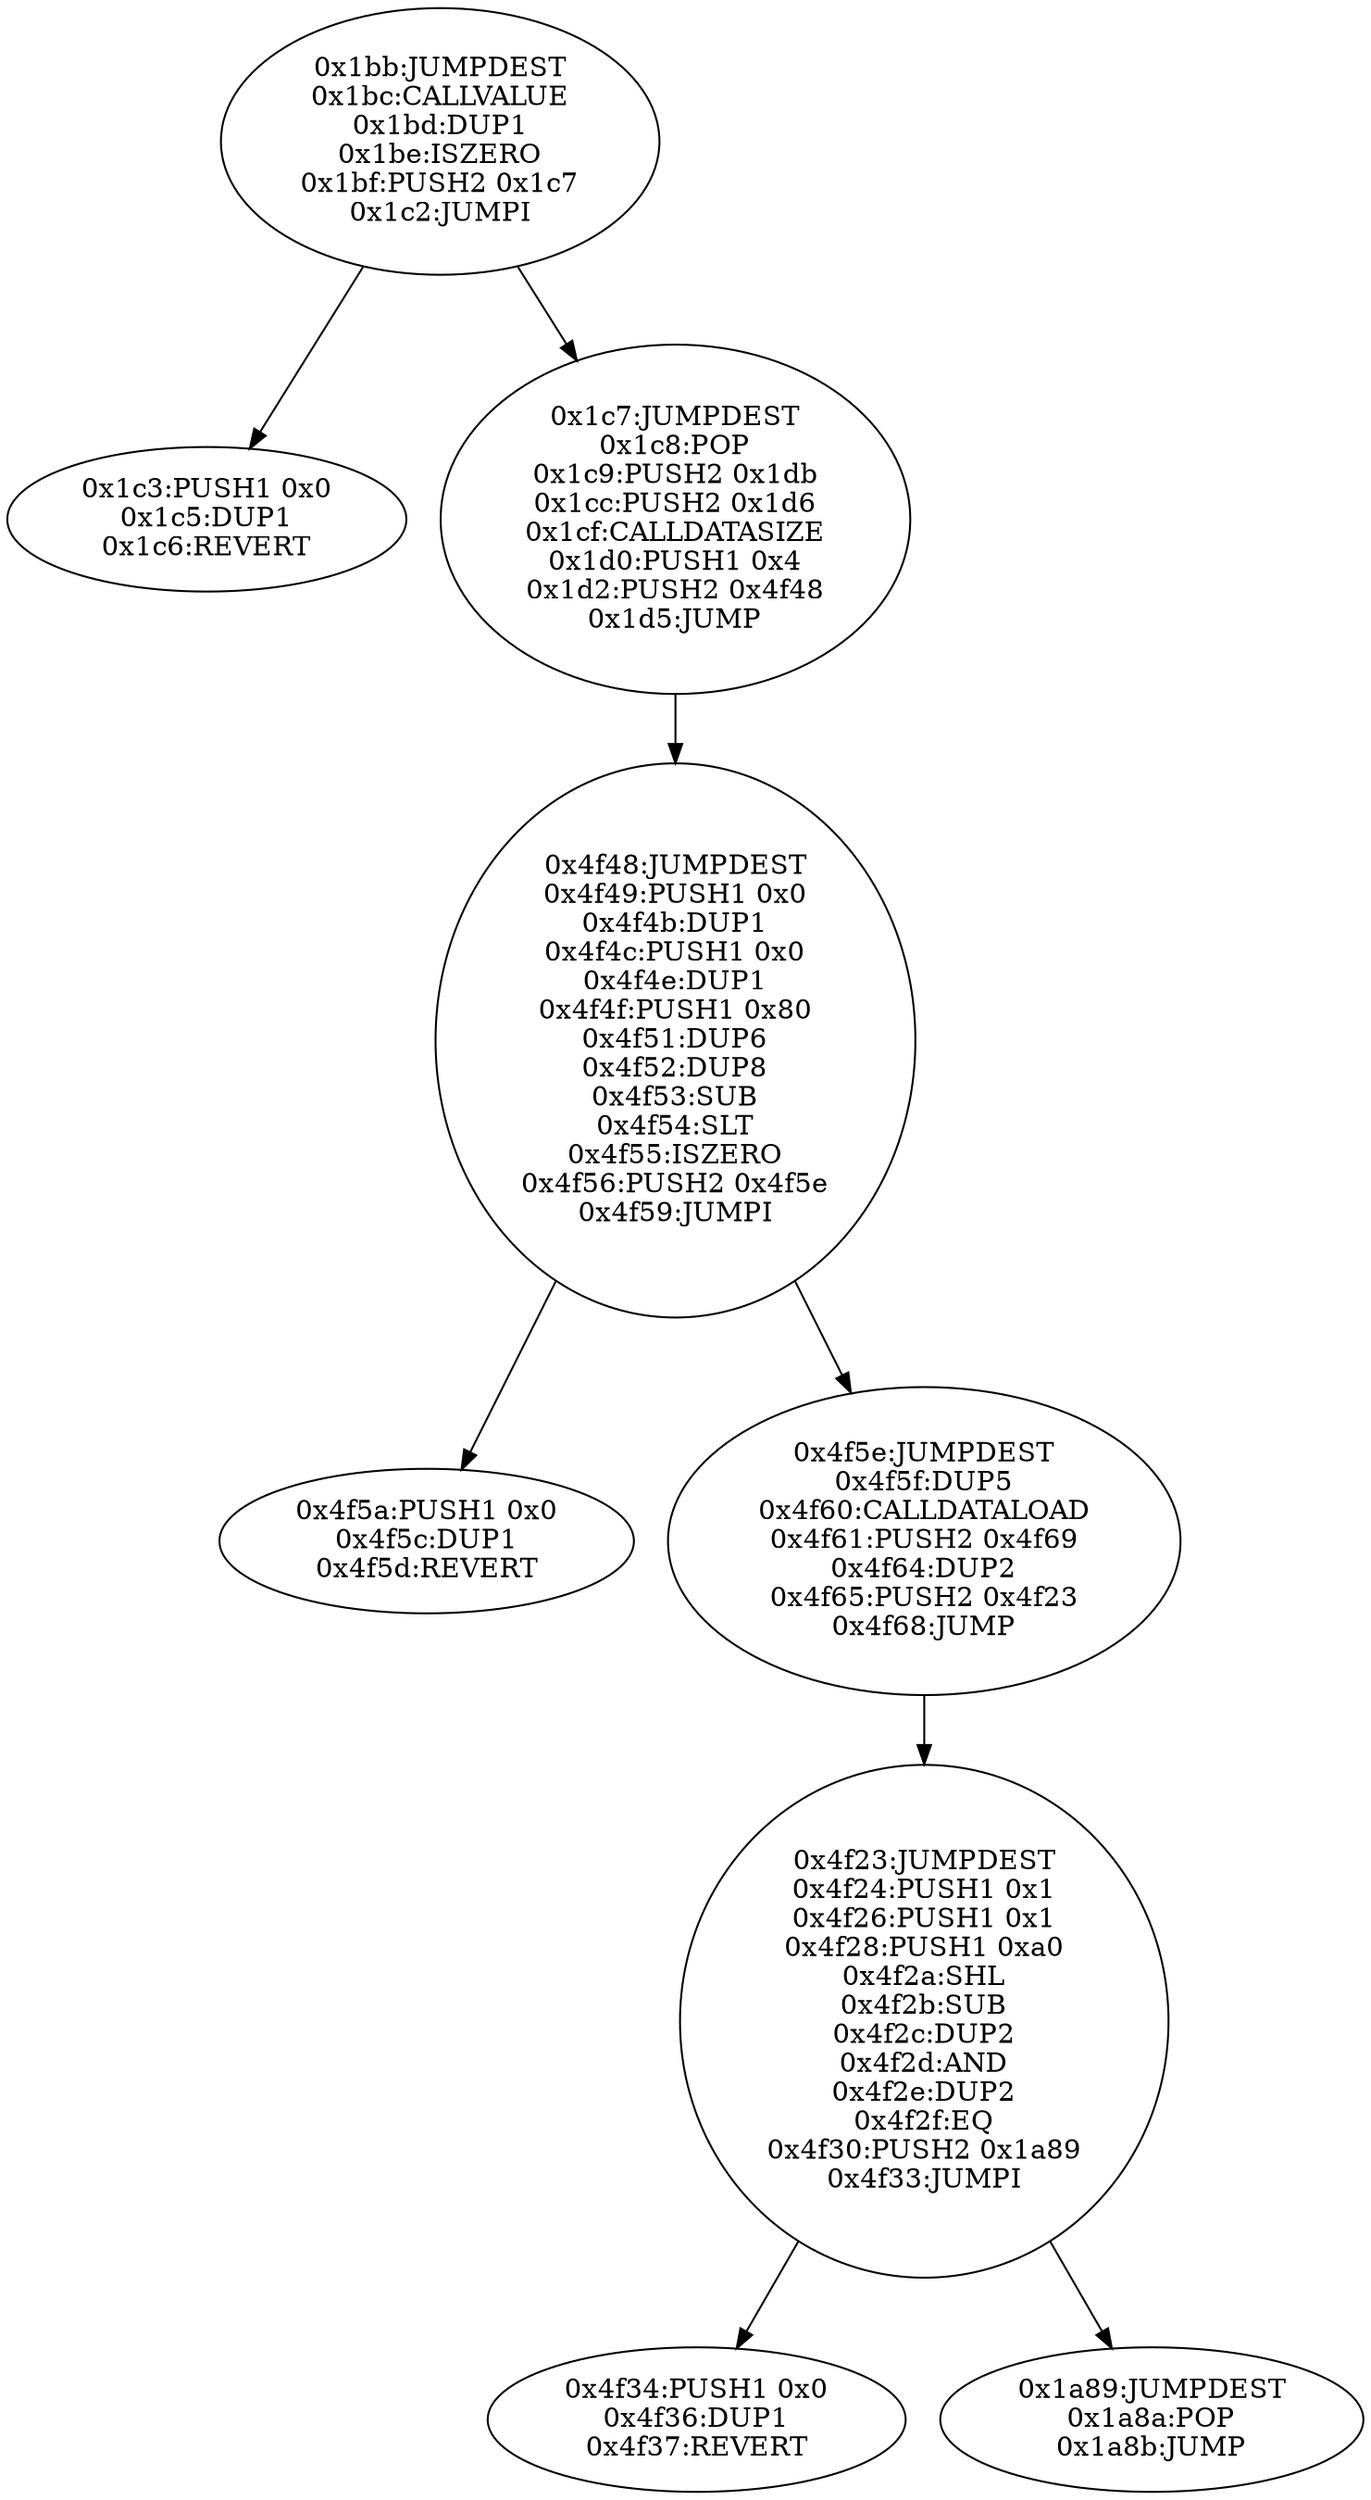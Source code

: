 digraph{
443[label="0x1bb:JUMPDEST
0x1bc:CALLVALUE
0x1bd:DUP1
0x1be:ISZERO
0x1bf:PUSH2 0x1c7
0x1c2:JUMPI"]
443 -> 451
443 -> 455
451[label="0x1c3:PUSH1 0x0
0x1c5:DUP1
0x1c6:REVERT"]
455[label="0x1c7:JUMPDEST
0x1c8:POP
0x1c9:PUSH2 0x1db
0x1cc:PUSH2 0x1d6
0x1cf:CALLDATASIZE
0x1d0:PUSH1 0x4
0x1d2:PUSH2 0x4f48
0x1d5:JUMP"]
455 -> 20296
20296[label="0x4f48:JUMPDEST
0x4f49:PUSH1 0x0
0x4f4b:DUP1
0x4f4c:PUSH1 0x0
0x4f4e:DUP1
0x4f4f:PUSH1 0x80
0x4f51:DUP6
0x4f52:DUP8
0x4f53:SUB
0x4f54:SLT
0x4f55:ISZERO
0x4f56:PUSH2 0x4f5e
0x4f59:JUMPI"]
20296 -> 20314
20296 -> 20318
20314[label="0x4f5a:PUSH1 0x0
0x4f5c:DUP1
0x4f5d:REVERT"]
20318[label="0x4f5e:JUMPDEST
0x4f5f:DUP5
0x4f60:CALLDATALOAD
0x4f61:PUSH2 0x4f69
0x4f64:DUP2
0x4f65:PUSH2 0x4f23
0x4f68:JUMP"]
20318 -> 20259
20259[label="0x4f23:JUMPDEST
0x4f24:PUSH1 0x1
0x4f26:PUSH1 0x1
0x4f28:PUSH1 0xa0
0x4f2a:SHL
0x4f2b:SUB
0x4f2c:DUP2
0x4f2d:AND
0x4f2e:DUP2
0x4f2f:EQ
0x4f30:PUSH2 0x1a89
0x4f33:JUMPI"]
20259 -> 20276
20259 -> 6793
20276[label="0x4f34:PUSH1 0x0
0x4f36:DUP1
0x4f37:REVERT"]
6793[label="0x1a89:JUMPDEST
0x1a8a:POP
0x1a8b:JUMP"]

}